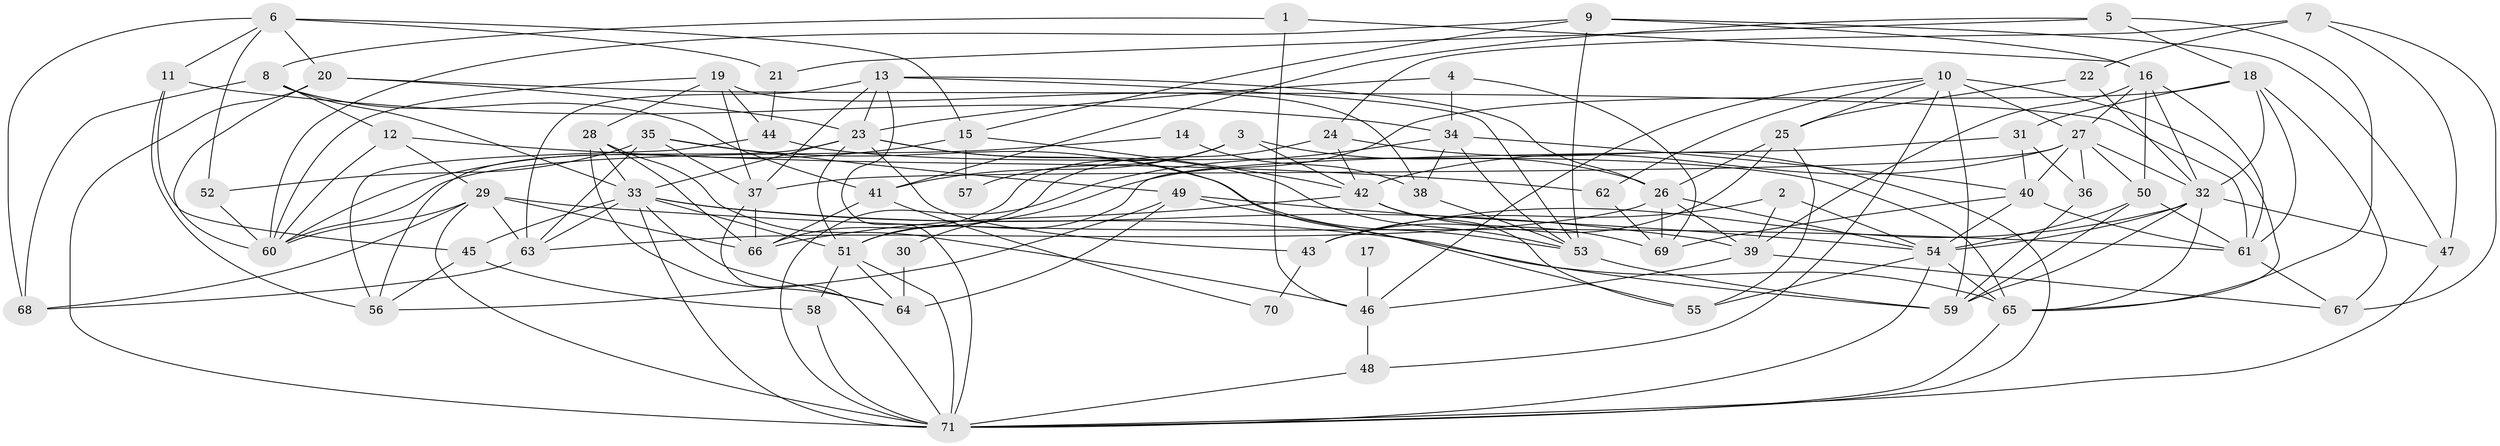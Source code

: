 // original degree distribution, {5: 0.24786324786324787, 4: 0.19658119658119658, 3: 0.29914529914529914, 2: 0.1282051282051282, 7: 0.02564102564102564, 6: 0.09401709401709402, 9: 0.008547008547008548}
// Generated by graph-tools (version 1.1) at 2025/37/03/04/25 23:37:14]
// undirected, 71 vertices, 183 edges
graph export_dot {
  node [color=gray90,style=filled];
  1;
  2;
  3;
  4;
  5;
  6;
  7;
  8;
  9;
  10;
  11;
  12;
  13;
  14;
  15;
  16;
  17;
  18;
  19;
  20;
  21;
  22;
  23;
  24;
  25;
  26;
  27;
  28;
  29;
  30;
  31;
  32;
  33;
  34;
  35;
  36;
  37;
  38;
  39;
  40;
  41;
  42;
  43;
  44;
  45;
  46;
  47;
  48;
  49;
  50;
  51;
  52;
  53;
  54;
  55;
  56;
  57;
  58;
  59;
  60;
  61;
  62;
  63;
  64;
  65;
  66;
  67;
  68;
  69;
  70;
  71;
  1 -- 8 [weight=1.0];
  1 -- 16 [weight=1.0];
  1 -- 46 [weight=1.0];
  2 -- 39 [weight=1.0];
  2 -- 43 [weight=1.0];
  2 -- 54 [weight=1.0];
  3 -- 26 [weight=1.0];
  3 -- 41 [weight=1.0];
  3 -- 42 [weight=1.0];
  3 -- 57 [weight=1.0];
  3 -- 66 [weight=1.0];
  4 -- 23 [weight=1.0];
  4 -- 34 [weight=1.0];
  4 -- 69 [weight=1.0];
  5 -- 18 [weight=1.0];
  5 -- 21 [weight=1.0];
  5 -- 41 [weight=1.0];
  5 -- 65 [weight=1.0];
  6 -- 11 [weight=1.0];
  6 -- 15 [weight=1.0];
  6 -- 20 [weight=1.0];
  6 -- 21 [weight=1.0];
  6 -- 52 [weight=1.0];
  6 -- 68 [weight=1.0];
  7 -- 22 [weight=1.0];
  7 -- 24 [weight=1.0];
  7 -- 47 [weight=1.0];
  7 -- 67 [weight=1.0];
  8 -- 12 [weight=1.0];
  8 -- 33 [weight=1.0];
  8 -- 41 [weight=1.0];
  8 -- 68 [weight=1.0];
  9 -- 15 [weight=1.0];
  9 -- 16 [weight=1.0];
  9 -- 47 [weight=1.0];
  9 -- 53 [weight=1.0];
  9 -- 60 [weight=1.0];
  10 -- 25 [weight=1.0];
  10 -- 27 [weight=1.0];
  10 -- 46 [weight=1.0];
  10 -- 48 [weight=1.0];
  10 -- 59 [weight=1.0];
  10 -- 62 [weight=1.0];
  10 -- 65 [weight=1.0];
  11 -- 34 [weight=1.0];
  11 -- 45 [weight=1.0];
  11 -- 56 [weight=1.0];
  12 -- 29 [weight=1.0];
  12 -- 60 [weight=1.0];
  12 -- 62 [weight=1.0];
  13 -- 23 [weight=1.0];
  13 -- 26 [weight=1.0];
  13 -- 37 [weight=1.0];
  13 -- 53 [weight=1.0];
  13 -- 63 [weight=1.0];
  13 -- 71 [weight=1.0];
  14 -- 38 [weight=1.0];
  14 -- 60 [weight=1.0];
  15 -- 42 [weight=1.0];
  15 -- 57 [weight=1.0];
  15 -- 60 [weight=1.0];
  16 -- 27 [weight=1.0];
  16 -- 32 [weight=1.0];
  16 -- 39 [weight=1.0];
  16 -- 50 [weight=1.0];
  16 -- 61 [weight=1.0];
  17 -- 46 [weight=2.0];
  18 -- 30 [weight=1.0];
  18 -- 31 [weight=1.0];
  18 -- 32 [weight=1.0];
  18 -- 61 [weight=1.0];
  18 -- 67 [weight=1.0];
  19 -- 28 [weight=1.0];
  19 -- 37 [weight=1.0];
  19 -- 38 [weight=1.0];
  19 -- 44 [weight=1.0];
  19 -- 60 [weight=1.0];
  20 -- 23 [weight=1.0];
  20 -- 60 [weight=1.0];
  20 -- 61 [weight=1.0];
  20 -- 71 [weight=1.0];
  21 -- 44 [weight=1.0];
  22 -- 25 [weight=1.0];
  22 -- 32 [weight=1.0];
  23 -- 33 [weight=1.0];
  23 -- 43 [weight=1.0];
  23 -- 51 [weight=1.0];
  23 -- 53 [weight=1.0];
  23 -- 55 [weight=1.0];
  23 -- 56 [weight=1.0];
  24 -- 42 [weight=1.0];
  24 -- 51 [weight=1.0];
  24 -- 71 [weight=1.0];
  25 -- 26 [weight=1.0];
  25 -- 43 [weight=1.0];
  25 -- 55 [weight=1.0];
  26 -- 39 [weight=1.0];
  26 -- 54 [weight=1.0];
  26 -- 63 [weight=1.0];
  26 -- 69 [weight=1.0];
  27 -- 32 [weight=1.0];
  27 -- 36 [weight=1.0];
  27 -- 37 [weight=1.0];
  27 -- 40 [weight=1.0];
  27 -- 42 [weight=1.0];
  27 -- 50 [weight=1.0];
  28 -- 33 [weight=1.0];
  28 -- 46 [weight=1.0];
  28 -- 64 [weight=1.0];
  28 -- 66 [weight=1.0];
  29 -- 60 [weight=1.0];
  29 -- 61 [weight=1.0];
  29 -- 63 [weight=1.0];
  29 -- 66 [weight=1.0];
  29 -- 68 [weight=1.0];
  29 -- 71 [weight=1.0];
  30 -- 64 [weight=1.0];
  31 -- 36 [weight=1.0];
  31 -- 40 [weight=1.0];
  31 -- 51 [weight=1.0];
  32 -- 43 [weight=1.0];
  32 -- 47 [weight=1.0];
  32 -- 54 [weight=1.0];
  32 -- 59 [weight=1.0];
  32 -- 65 [weight=1.0];
  33 -- 39 [weight=1.0];
  33 -- 45 [weight=1.0];
  33 -- 51 [weight=1.0];
  33 -- 63 [weight=1.0];
  33 -- 64 [weight=1.0];
  33 -- 65 [weight=1.0];
  33 -- 71 [weight=1.0];
  34 -- 38 [weight=1.0];
  34 -- 40 [weight=1.0];
  34 -- 53 [weight=1.0];
  34 -- 71 [weight=1.0];
  35 -- 37 [weight=1.0];
  35 -- 49 [weight=1.0];
  35 -- 52 [weight=1.0];
  35 -- 53 [weight=1.0];
  35 -- 63 [weight=1.0];
  36 -- 59 [weight=1.0];
  37 -- 66 [weight=1.0];
  37 -- 71 [weight=1.0];
  38 -- 53 [weight=2.0];
  39 -- 46 [weight=1.0];
  39 -- 67 [weight=1.0];
  40 -- 54 [weight=1.0];
  40 -- 61 [weight=1.0];
  40 -- 69 [weight=1.0];
  41 -- 66 [weight=1.0];
  41 -- 70 [weight=1.0];
  42 -- 55 [weight=1.0];
  42 -- 66 [weight=1.0];
  42 -- 69 [weight=1.0];
  43 -- 70 [weight=1.0];
  44 -- 56 [weight=1.0];
  44 -- 65 [weight=1.0];
  45 -- 56 [weight=1.0];
  45 -- 58 [weight=1.0];
  46 -- 48 [weight=1.0];
  47 -- 71 [weight=1.0];
  48 -- 71 [weight=1.0];
  49 -- 54 [weight=1.0];
  49 -- 56 [weight=1.0];
  49 -- 59 [weight=1.0];
  49 -- 64 [weight=1.0];
  50 -- 54 [weight=1.0];
  50 -- 59 [weight=1.0];
  50 -- 61 [weight=2.0];
  51 -- 58 [weight=1.0];
  51 -- 64 [weight=1.0];
  51 -- 71 [weight=1.0];
  52 -- 60 [weight=1.0];
  53 -- 59 [weight=1.0];
  54 -- 55 [weight=1.0];
  54 -- 65 [weight=1.0];
  54 -- 71 [weight=1.0];
  58 -- 71 [weight=1.0];
  61 -- 67 [weight=1.0];
  62 -- 69 [weight=1.0];
  63 -- 68 [weight=1.0];
  65 -- 71 [weight=1.0];
}
